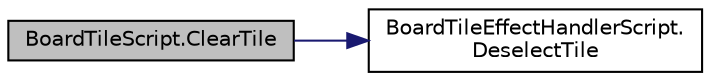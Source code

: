digraph "BoardTileScript.ClearTile"
{
 // LATEX_PDF_SIZE
  edge [fontname="Helvetica",fontsize="10",labelfontname="Helvetica",labelfontsize="10"];
  node [fontname="Helvetica",fontsize="10",shape=record];
  rankdir="LR";
  Node1 [label="BoardTileScript.ClearTile",height=0.2,width=0.4,color="black", fillcolor="grey75", style="filled", fontcolor="black",tooltip="disable the select effect on the tile"];
  Node1 -> Node2 [color="midnightblue",fontsize="10",style="solid"];
  Node2 [label="BoardTileEffectHandlerScript.\lDeselectTile",height=0.2,width=0.4,color="black", fillcolor="white", style="filled",URL="$class_board_tile_effect_handler_script.html#a6c3a5ab97fa7a4abb76cd58d8df67964",tooltip="disable the glow box effect for when the cursor hovering on it"];
}
